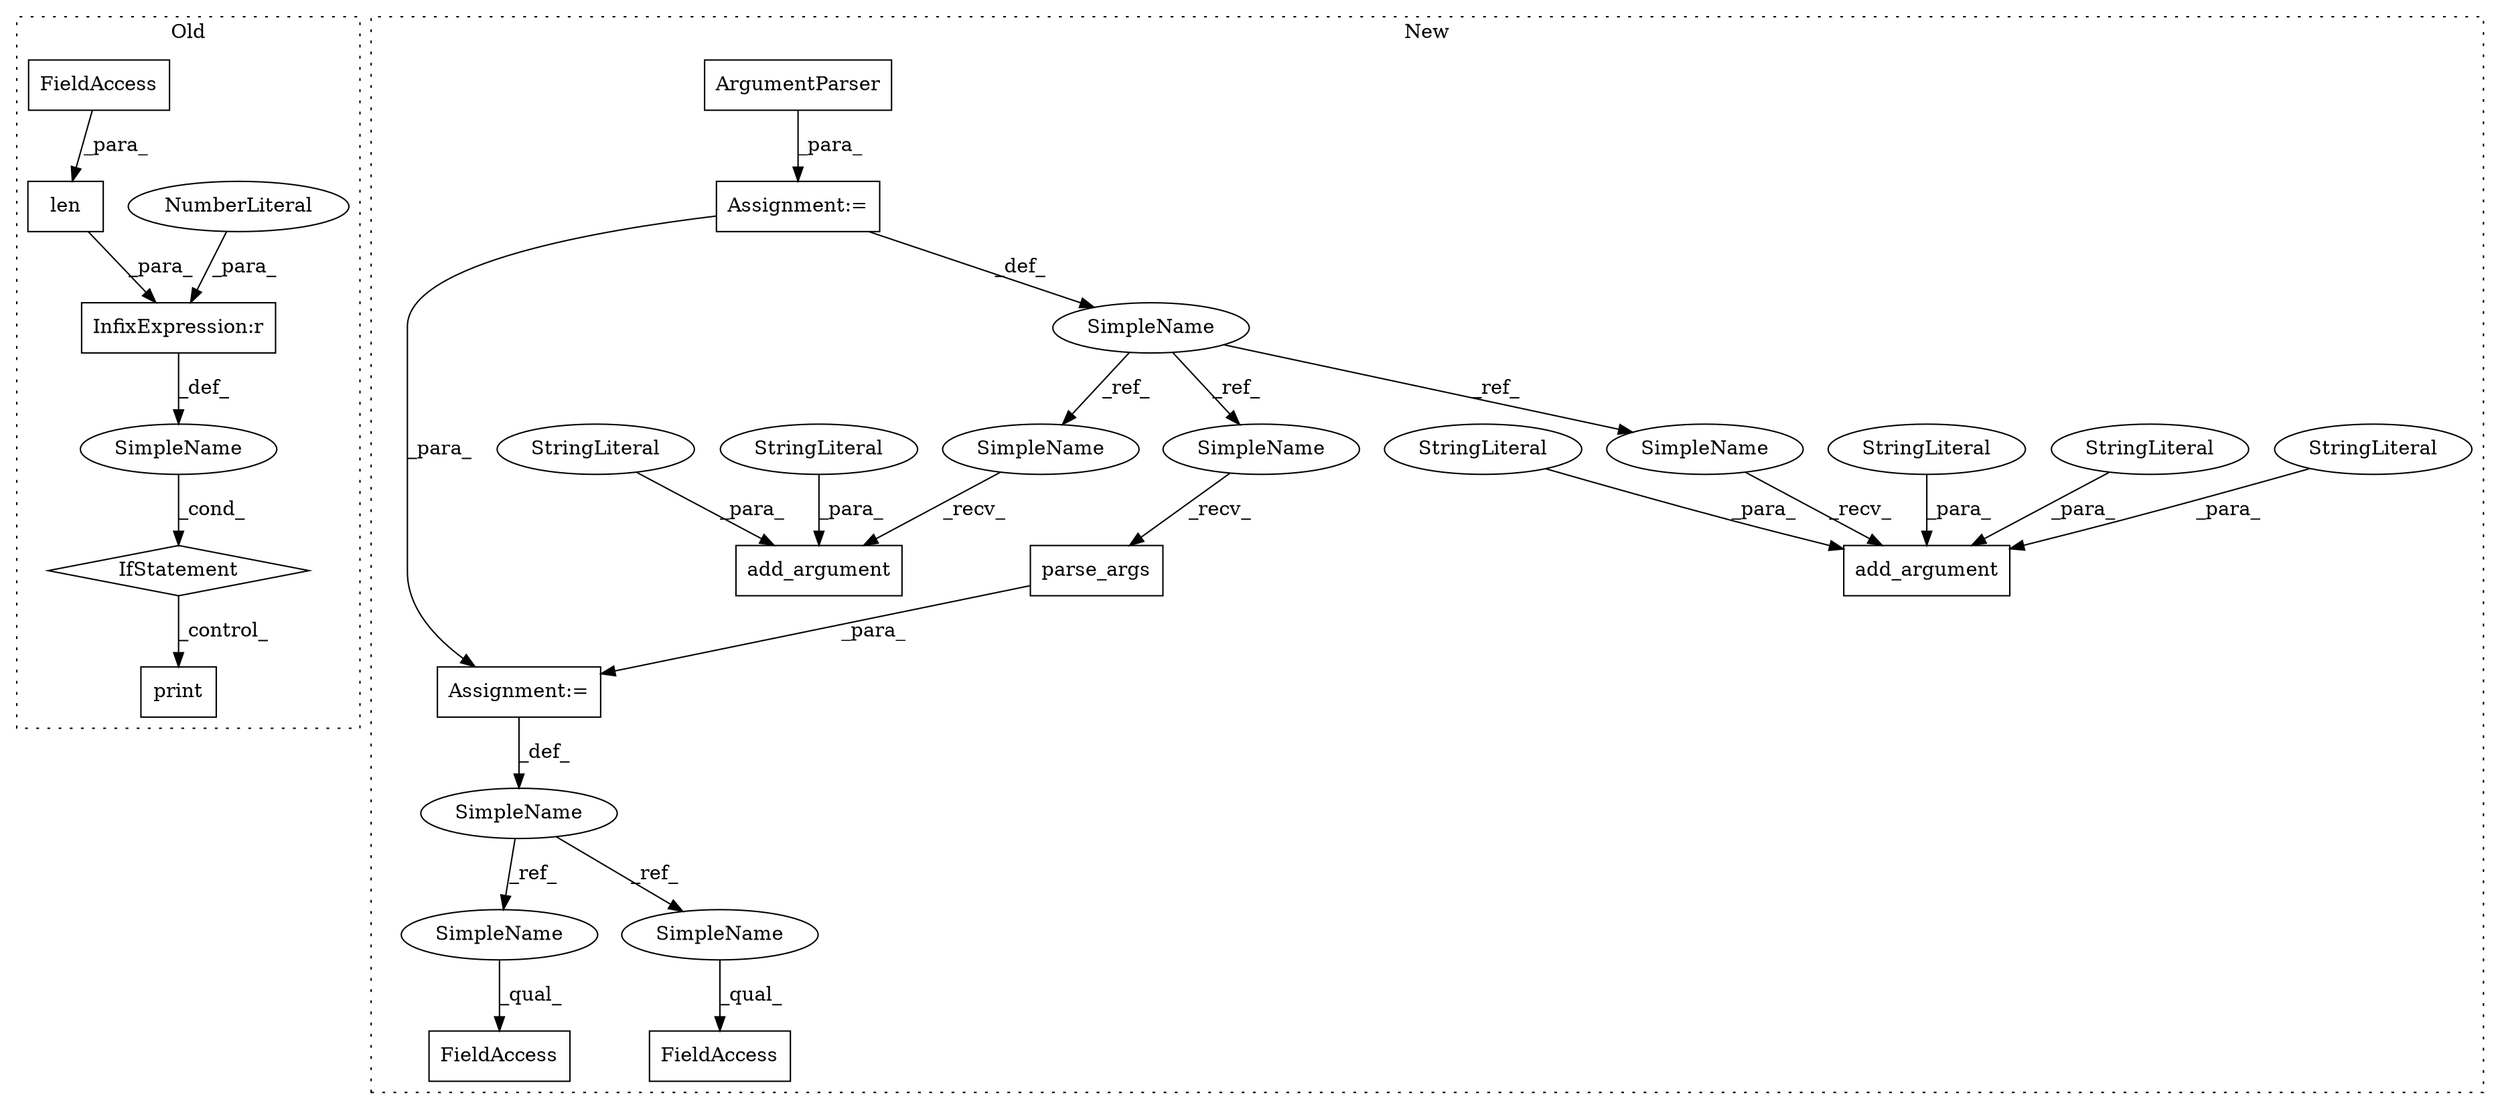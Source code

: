 digraph G {
subgraph cluster0 {
1 [label="IfStatement" a="25" s="431,452" l="4,2" shape="diamond"];
6 [label="InfixExpression:r" a="27" s="448" l="3" shape="box"];
7 [label="NumberLiteral" a="34" s="451" l="1" shape="ellipse"];
8 [label="len" a="32" s="435,447" l="4,1" shape="box"];
13 [label="FieldAccess" a="22" s="439" l="8" shape="box"];
16 [label="SimpleName" a="42" s="" l="" shape="ellipse"];
17 [label="print" a="32" s="782,844" l="6,1" shape="box"];
label = "Old";
style="dotted";
}
subgraph cluster1 {
2 [label="add_argument" a="32" s="696,822" l="13,1" shape="box"];
3 [label="StringLiteral" a="45" s="739" l="3" shape="ellipse"];
4 [label="StringLiteral" a="45" s="743" l="23" shape="ellipse"];
5 [label="StringLiteral" a="45" s="709" l="14" shape="ellipse"];
9 [label="ArgumentParser" a="32" s="423,594" l="15,1" shape="box"];
10 [label="Assignment:=" a="7" s="413" l="1" shape="box"];
11 [label="parse_args" a="32" s="841" l="12" shape="box"];
12 [label="Assignment:=" a="7" s="833" l="1" shape="box"];
14 [label="SimpleName" a="42" s="407" l="6" shape="ellipse"];
15 [label="FieldAccess" a="22" s="917" l="13" shape="box"];
18 [label="FieldAccess" a="22" s="954" l="17" shape="box"];
19 [label="add_argument" a="32" s="608,682" l="13,1" shape="box"];
20 [label="SimpleName" a="42" s="829" l="4" shape="ellipse"];
21 [label="StringLiteral" a="45" s="621" l="10" shape="ellipse"];
22 [label="StringLiteral" a="45" s="767" l="55" shape="ellipse"];
23 [label="StringLiteral" a="45" s="643" l="39" shape="ellipse"];
24 [label="SimpleName" a="42" s="834" l="6" shape="ellipse"];
25 [label="SimpleName" a="42" s="689" l="6" shape="ellipse"];
26 [label="SimpleName" a="42" s="601" l="6" shape="ellipse"];
27 [label="SimpleName" a="42" s="954" l="4" shape="ellipse"];
28 [label="SimpleName" a="42" s="917" l="4" shape="ellipse"];
label = "New";
style="dotted";
}
1 -> 17 [label="_control_"];
3 -> 2 [label="_para_"];
4 -> 2 [label="_para_"];
5 -> 2 [label="_para_"];
6 -> 16 [label="_def_"];
7 -> 6 [label="_para_"];
8 -> 6 [label="_para_"];
9 -> 10 [label="_para_"];
10 -> 14 [label="_def_"];
10 -> 12 [label="_para_"];
11 -> 12 [label="_para_"];
12 -> 20 [label="_def_"];
13 -> 8 [label="_para_"];
14 -> 26 [label="_ref_"];
14 -> 25 [label="_ref_"];
14 -> 24 [label="_ref_"];
16 -> 1 [label="_cond_"];
20 -> 27 [label="_ref_"];
20 -> 28 [label="_ref_"];
21 -> 19 [label="_para_"];
22 -> 2 [label="_para_"];
23 -> 19 [label="_para_"];
24 -> 11 [label="_recv_"];
25 -> 2 [label="_recv_"];
26 -> 19 [label="_recv_"];
27 -> 18 [label="_qual_"];
28 -> 15 [label="_qual_"];
}